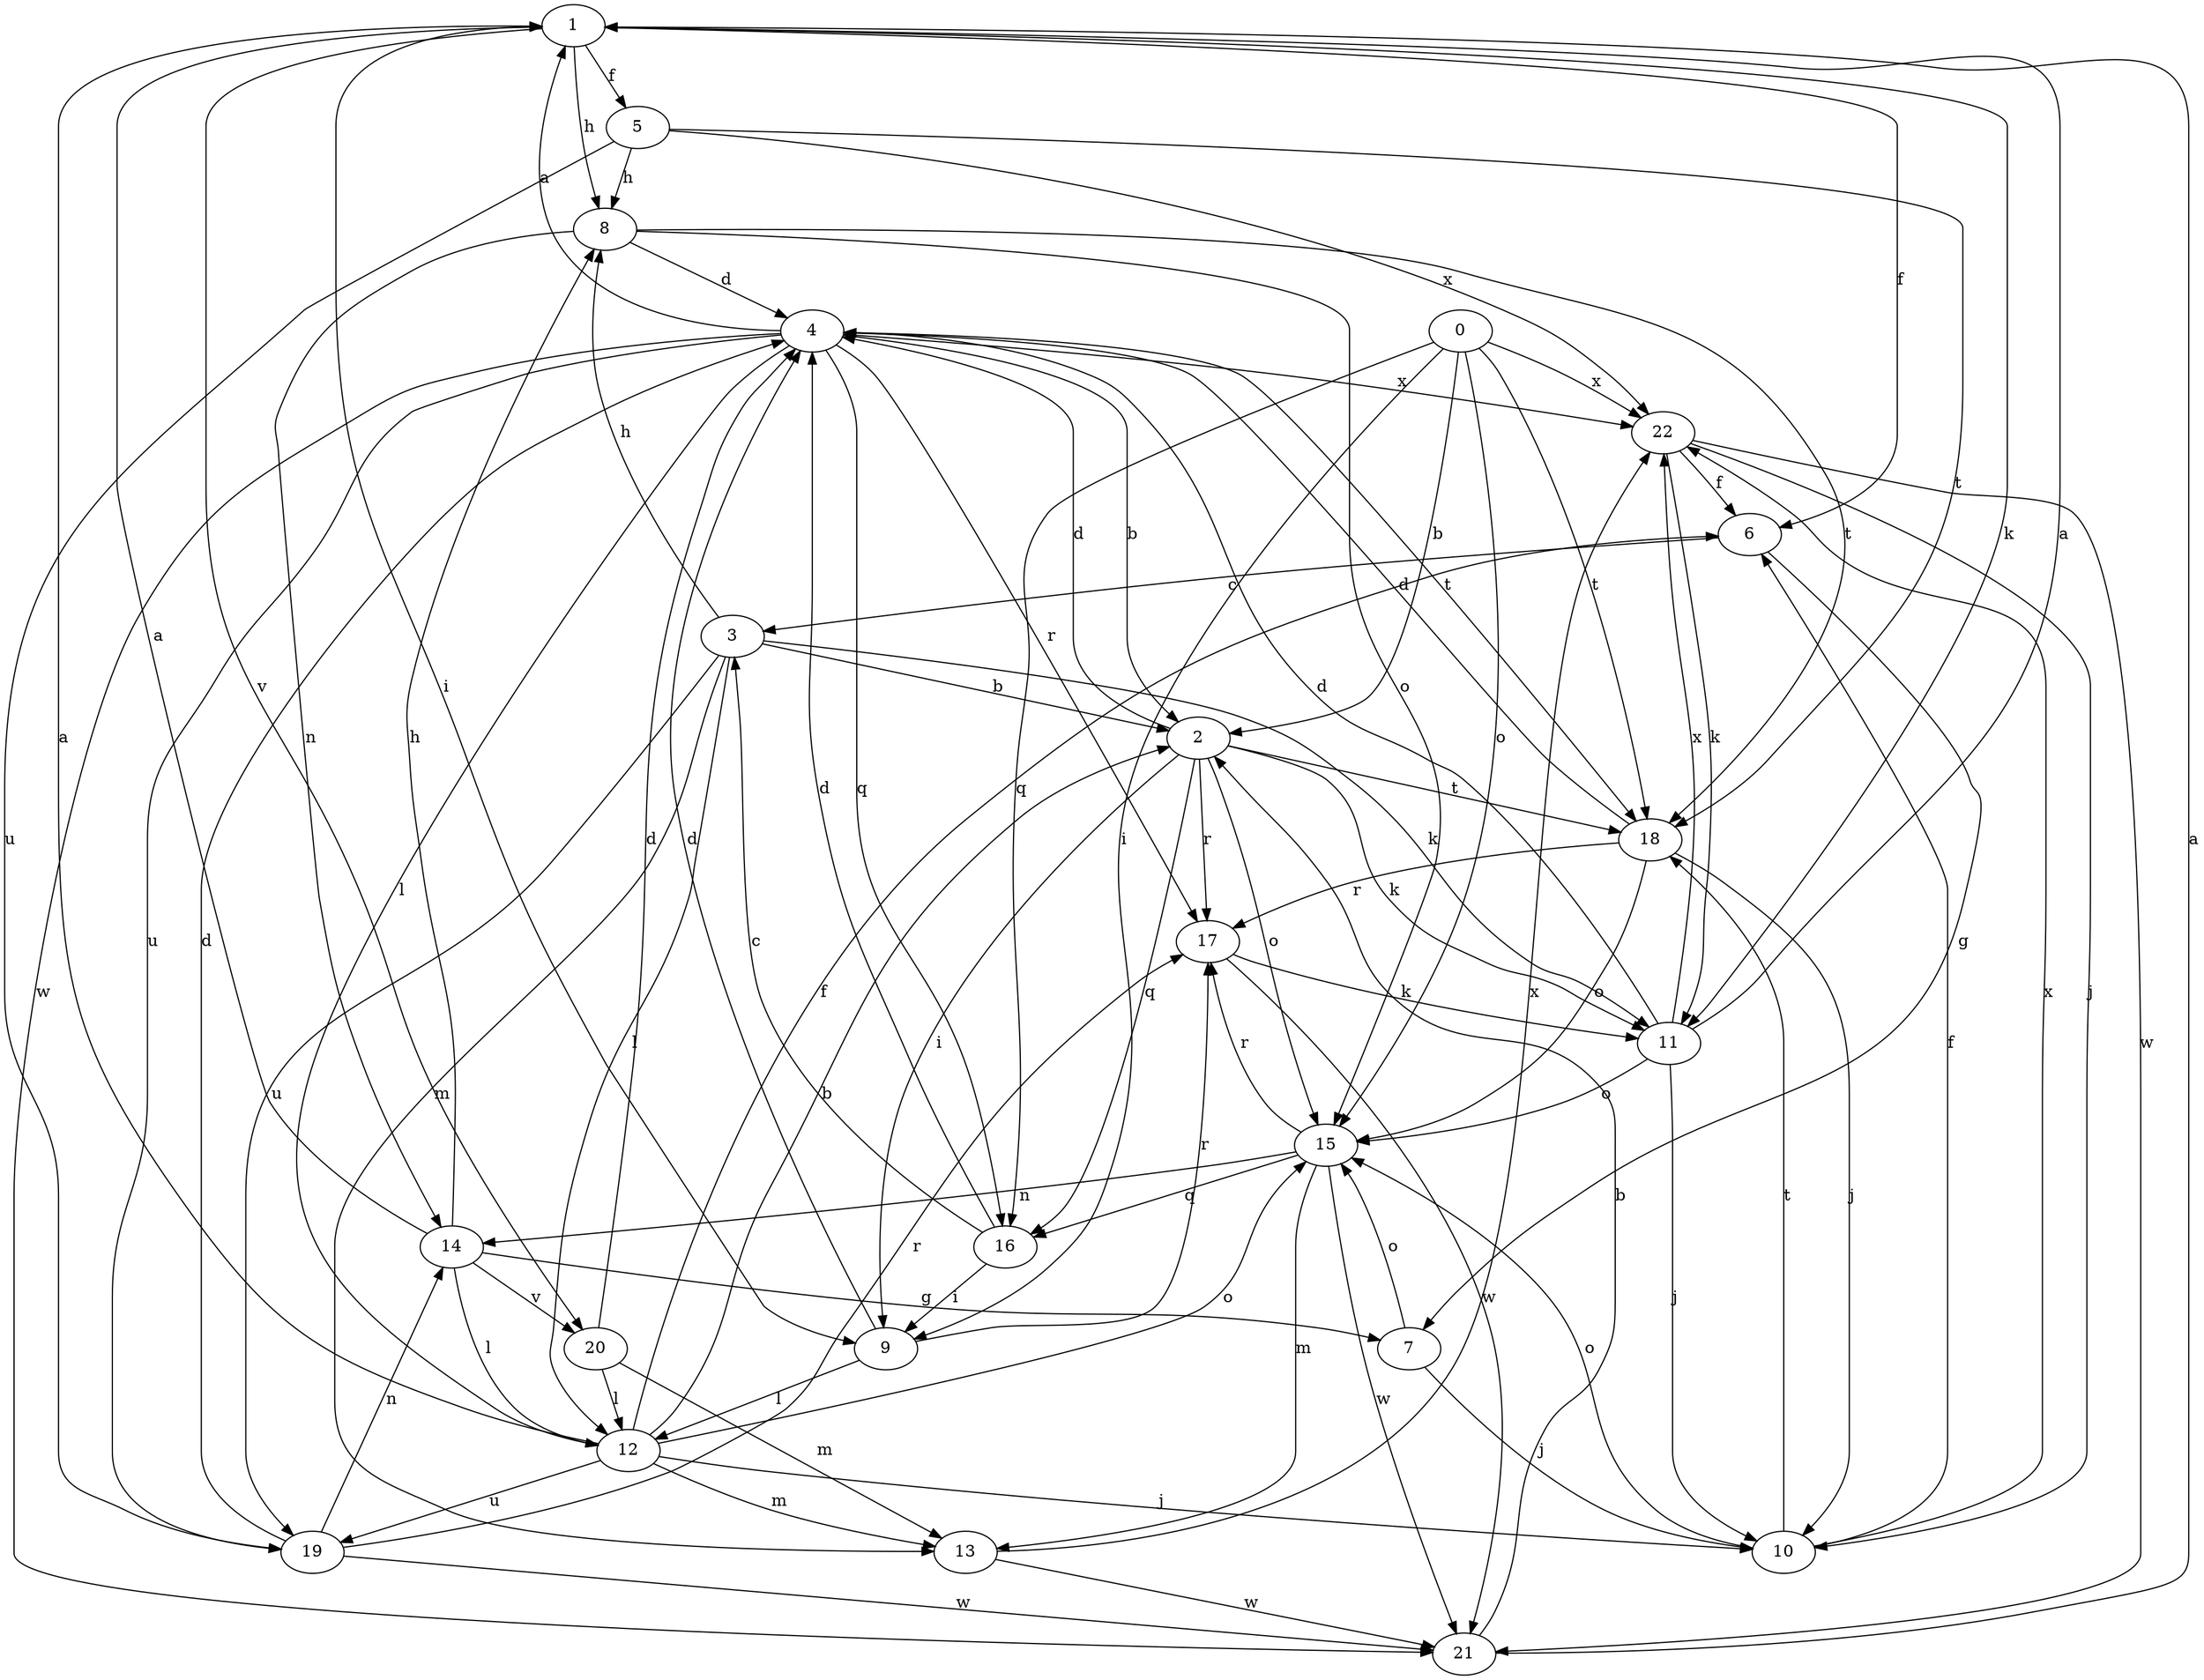 strict digraph  {
1;
2;
3;
4;
5;
6;
7;
0;
8;
9;
10;
11;
12;
13;
14;
15;
16;
17;
18;
19;
20;
21;
22;
1 -> 5  [label=f];
1 -> 6  [label=f];
1 -> 8  [label=h];
1 -> 9  [label=i];
1 -> 11  [label=k];
1 -> 20  [label=v];
2 -> 4  [label=d];
2 -> 9  [label=i];
2 -> 11  [label=k];
2 -> 15  [label=o];
2 -> 16  [label=q];
2 -> 17  [label=r];
2 -> 18  [label=t];
3 -> 2  [label=b];
3 -> 8  [label=h];
3 -> 11  [label=k];
3 -> 12  [label=l];
3 -> 13  [label=m];
3 -> 19  [label=u];
4 -> 1  [label=a];
4 -> 2  [label=b];
4 -> 12  [label=l];
4 -> 16  [label=q];
4 -> 17  [label=r];
4 -> 18  [label=t];
4 -> 19  [label=u];
4 -> 21  [label=w];
4 -> 22  [label=x];
5 -> 8  [label=h];
5 -> 18  [label=t];
5 -> 19  [label=u];
5 -> 22  [label=x];
6 -> 3  [label=c];
6 -> 7  [label=g];
7 -> 10  [label=j];
7 -> 15  [label=o];
0 -> 2  [label=b];
0 -> 9  [label=i];
0 -> 15  [label=o];
0 -> 16  [label=q];
0 -> 18  [label=t];
0 -> 22  [label=x];
8 -> 4  [label=d];
8 -> 14  [label=n];
8 -> 15  [label=o];
8 -> 18  [label=t];
9 -> 4  [label=d];
9 -> 12  [label=l];
9 -> 17  [label=r];
10 -> 6  [label=f];
10 -> 15  [label=o];
10 -> 18  [label=t];
10 -> 22  [label=x];
11 -> 1  [label=a];
11 -> 4  [label=d];
11 -> 10  [label=j];
11 -> 15  [label=o];
11 -> 22  [label=x];
12 -> 1  [label=a];
12 -> 2  [label=b];
12 -> 6  [label=f];
12 -> 10  [label=j];
12 -> 13  [label=m];
12 -> 15  [label=o];
12 -> 19  [label=u];
13 -> 21  [label=w];
13 -> 22  [label=x];
14 -> 1  [label=a];
14 -> 7  [label=g];
14 -> 8  [label=h];
14 -> 12  [label=l];
14 -> 20  [label=v];
15 -> 13  [label=m];
15 -> 14  [label=n];
15 -> 16  [label=q];
15 -> 17  [label=r];
15 -> 21  [label=w];
16 -> 3  [label=c];
16 -> 4  [label=d];
16 -> 9  [label=i];
17 -> 11  [label=k];
17 -> 21  [label=w];
18 -> 4  [label=d];
18 -> 10  [label=j];
18 -> 15  [label=o];
18 -> 17  [label=r];
19 -> 4  [label=d];
19 -> 14  [label=n];
19 -> 17  [label=r];
19 -> 21  [label=w];
20 -> 4  [label=d];
20 -> 12  [label=l];
20 -> 13  [label=m];
21 -> 1  [label=a];
21 -> 2  [label=b];
22 -> 6  [label=f];
22 -> 10  [label=j];
22 -> 11  [label=k];
22 -> 21  [label=w];
}
